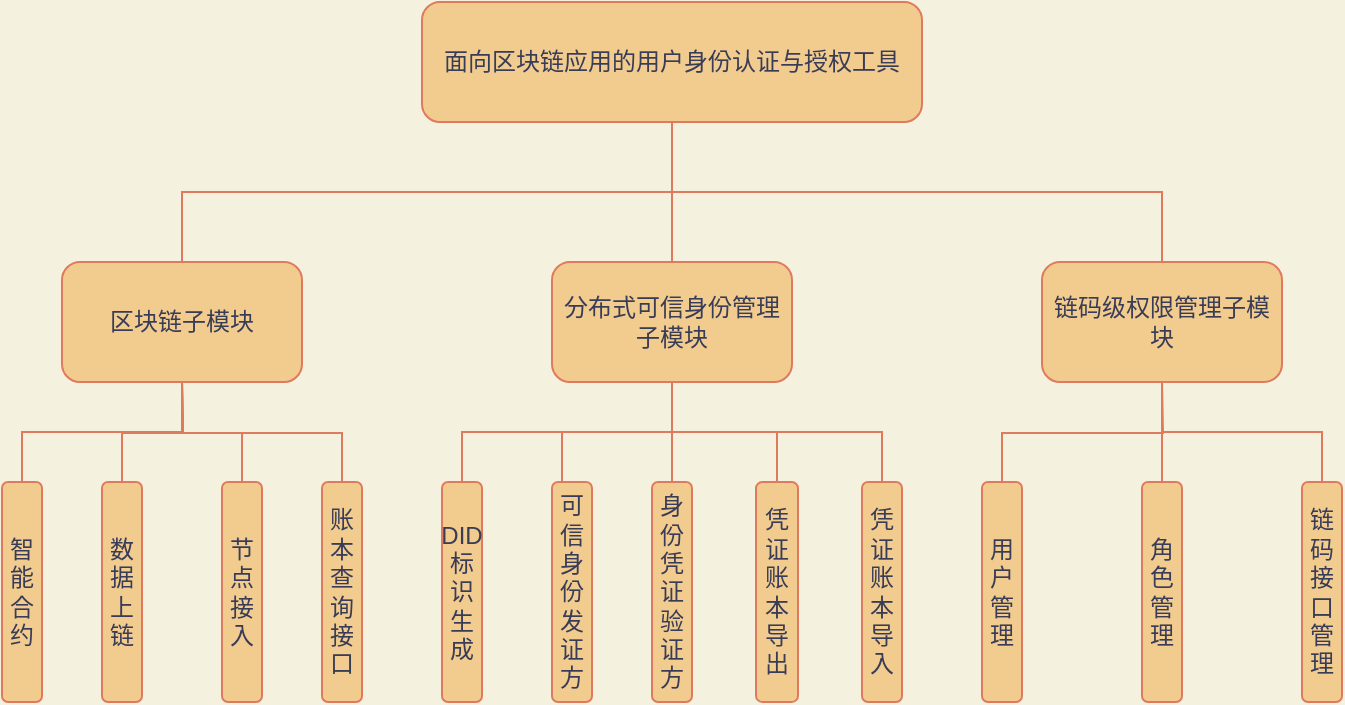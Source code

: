 <mxfile version="17.4.5" type="github">
  <diagram id="ghcUfPf-tJmSUkZoqm0j" name="Page-1">
    <mxGraphModel dx="1209" dy="773" grid="1" gridSize="10" guides="1" tooltips="1" connect="1" arrows="1" fold="1" page="1" pageScale="1" pageWidth="827" pageHeight="1169" background="#F4F1DE" math="0" shadow="0">
      <root>
        <mxCell id="0" />
        <mxCell id="1" parent="0" />
        <mxCell id="dAincey384vPkBa2ydyc-23" style="edgeStyle=orthogonalEdgeStyle;rounded=0;orthogonalLoop=1;jettySize=auto;html=1;exitX=0.5;exitY=1;exitDx=0;exitDy=0;entryX=0.5;entryY=0;entryDx=0;entryDy=0;fontFamily=Helvetica;endArrow=none;endFill=0;labelBackgroundColor=#F4F1DE;strokeColor=#E07A5F;fontColor=#393C56;" parent="1" source="dAincey384vPkBa2ydyc-1" target="dAincey384vPkBa2ydyc-3" edge="1">
          <mxGeometry relative="1" as="geometry" />
        </mxCell>
        <mxCell id="dAincey384vPkBa2ydyc-1" value="面向区块链应用的用户身份认证与授权工具" style="rounded=1;whiteSpace=wrap;html=1;fillColor=#F2CC8F;strokeColor=#E07A5F;fontColor=#393C56;" parent="1" vertex="1">
          <mxGeometry x="260" y="60" width="250" height="60" as="geometry" />
        </mxCell>
        <mxCell id="dAincey384vPkBa2ydyc-25" style="edgeStyle=orthogonalEdgeStyle;rounded=0;orthogonalLoop=1;jettySize=auto;html=1;exitX=0.5;exitY=0;exitDx=0;exitDy=0;entryX=0.5;entryY=1;entryDx=0;entryDy=0;fontFamily=Helvetica;endArrow=none;endFill=0;labelBackgroundColor=#F4F1DE;strokeColor=#E07A5F;fontColor=#393C56;" parent="1" source="dAincey384vPkBa2ydyc-2" target="dAincey384vPkBa2ydyc-1" edge="1">
          <mxGeometry relative="1" as="geometry" />
        </mxCell>
        <mxCell id="dAincey384vPkBa2ydyc-2" value="区块链子模块" style="rounded=1;whiteSpace=wrap;html=1;fillColor=#F2CC8F;strokeColor=#E07A5F;fontColor=#393C56;" parent="1" vertex="1">
          <mxGeometry x="80" y="190" width="120" height="60" as="geometry" />
        </mxCell>
        <mxCell id="dAincey384vPkBa2ydyc-3" value="分布式可信身份管理子模块" style="rounded=1;whiteSpace=wrap;html=1;fillColor=#F2CC8F;strokeColor=#E07A5F;fontColor=#393C56;" parent="1" vertex="1">
          <mxGeometry x="325" y="190" width="120" height="60" as="geometry" />
        </mxCell>
        <mxCell id="dAincey384vPkBa2ydyc-24" style="edgeStyle=orthogonalEdgeStyle;rounded=0;orthogonalLoop=1;jettySize=auto;html=1;exitX=0.5;exitY=0;exitDx=0;exitDy=0;fontFamily=Helvetica;endArrow=none;endFill=0;labelBackgroundColor=#F4F1DE;strokeColor=#E07A5F;fontColor=#393C56;" parent="1" source="dAincey384vPkBa2ydyc-4" target="dAincey384vPkBa2ydyc-1" edge="1">
          <mxGeometry relative="1" as="geometry" />
        </mxCell>
        <mxCell id="dAincey384vPkBa2ydyc-4" value="链码级权限管理子模块" style="rounded=1;whiteSpace=wrap;html=1;fillColor=#F2CC8F;strokeColor=#E07A5F;fontColor=#393C56;" parent="1" vertex="1">
          <mxGeometry x="570" y="190" width="120" height="60" as="geometry" />
        </mxCell>
        <mxCell id="dAincey384vPkBa2ydyc-27" style="edgeStyle=orthogonalEdgeStyle;rounded=0;orthogonalLoop=1;jettySize=auto;html=1;exitX=0.5;exitY=0;exitDx=0;exitDy=0;entryX=0.5;entryY=1;entryDx=0;entryDy=0;fontFamily=Helvetica;endArrow=none;endFill=0;labelBackgroundColor=#F4F1DE;strokeColor=#E07A5F;fontColor=#393C56;" parent="1" source="dAincey384vPkBa2ydyc-5" target="dAincey384vPkBa2ydyc-2" edge="1">
          <mxGeometry relative="1" as="geometry" />
        </mxCell>
        <mxCell id="dAincey384vPkBa2ydyc-5" value="智能合约" style="rounded=1;whiteSpace=wrap;html=1;imageWidth=24;imageHeight=24;fillColor=#F2CC8F;strokeColor=#E07A5F;fontColor=#393C56;" parent="1" vertex="1">
          <mxGeometry x="50" y="300" width="20" height="110" as="geometry" />
        </mxCell>
        <mxCell id="dAincey384vPkBa2ydyc-28" style="edgeStyle=orthogonalEdgeStyle;rounded=0;orthogonalLoop=1;jettySize=auto;html=1;exitX=0.5;exitY=0;exitDx=0;exitDy=0;fontFamily=Helvetica;endArrow=none;endFill=0;labelBackgroundColor=#F4F1DE;strokeColor=#E07A5F;fontColor=#393C56;" parent="1" source="dAincey384vPkBa2ydyc-6" edge="1">
          <mxGeometry relative="1" as="geometry">
            <mxPoint x="140" y="250" as="targetPoint" />
          </mxGeometry>
        </mxCell>
        <mxCell id="dAincey384vPkBa2ydyc-6" value="数据上链" style="rounded=1;whiteSpace=wrap;html=1;imageWidth=24;imageHeight=24;fillColor=#F2CC8F;strokeColor=#E07A5F;fontColor=#393C56;" parent="1" vertex="1">
          <mxGeometry x="100" y="300" width="20" height="110" as="geometry" />
        </mxCell>
        <mxCell id="dAincey384vPkBa2ydyc-29" style="edgeStyle=orthogonalEdgeStyle;rounded=0;orthogonalLoop=1;jettySize=auto;html=1;exitX=0.5;exitY=0;exitDx=0;exitDy=0;fontFamily=Helvetica;endArrow=none;endFill=0;labelBackgroundColor=#F4F1DE;strokeColor=#E07A5F;fontColor=#393C56;" parent="1" source="dAincey384vPkBa2ydyc-7" edge="1">
          <mxGeometry relative="1" as="geometry">
            <mxPoint x="140" y="250" as="targetPoint" />
          </mxGeometry>
        </mxCell>
        <mxCell id="dAincey384vPkBa2ydyc-7" value="节点接入" style="rounded=1;whiteSpace=wrap;html=1;imageWidth=24;imageHeight=24;fillColor=#F2CC8F;strokeColor=#E07A5F;fontColor=#393C56;" parent="1" vertex="1">
          <mxGeometry x="160" y="300" width="20" height="110" as="geometry" />
        </mxCell>
        <mxCell id="dAincey384vPkBa2ydyc-30" style="edgeStyle=orthogonalEdgeStyle;rounded=0;orthogonalLoop=1;jettySize=auto;html=1;exitX=0.5;exitY=0;exitDx=0;exitDy=0;fontFamily=Helvetica;endArrow=none;endFill=0;labelBackgroundColor=#F4F1DE;strokeColor=#E07A5F;fontColor=#393C56;" parent="1" source="dAincey384vPkBa2ydyc-8" edge="1">
          <mxGeometry relative="1" as="geometry">
            <mxPoint x="140" y="250" as="targetPoint" />
          </mxGeometry>
        </mxCell>
        <mxCell id="dAincey384vPkBa2ydyc-8" value="账本查询接口" style="rounded=1;whiteSpace=wrap;html=1;imageWidth=24;imageHeight=24;fillColor=#F2CC8F;strokeColor=#E07A5F;fontColor=#393C56;" parent="1" vertex="1">
          <mxGeometry x="210" y="300" width="20" height="110" as="geometry" />
        </mxCell>
        <mxCell id="dAincey384vPkBa2ydyc-38" style="edgeStyle=orthogonalEdgeStyle;rounded=0;orthogonalLoop=1;jettySize=auto;html=1;exitX=0.5;exitY=0;exitDx=0;exitDy=0;fontFamily=Helvetica;endArrow=none;endFill=0;labelBackgroundColor=#F4F1DE;strokeColor=#E07A5F;fontColor=#393C56;" parent="1" source="dAincey384vPkBa2ydyc-9" target="dAincey384vPkBa2ydyc-3" edge="1">
          <mxGeometry relative="1" as="geometry" />
        </mxCell>
        <mxCell id="dAincey384vPkBa2ydyc-9" value="DID标识生成" style="rounded=1;whiteSpace=wrap;html=1;fontFamily=Helvetica;imageWidth=24;imageHeight=24;fillColor=#F2CC8F;strokeColor=#E07A5F;fontColor=#393C56;" parent="1" vertex="1">
          <mxGeometry x="270" y="300" width="20" height="110" as="geometry" />
        </mxCell>
        <mxCell id="dAincey384vPkBa2ydyc-37" style="edgeStyle=orthogonalEdgeStyle;rounded=0;orthogonalLoop=1;jettySize=auto;html=1;exitX=0.25;exitY=0;exitDx=0;exitDy=0;fontFamily=Helvetica;endArrow=none;endFill=0;labelBackgroundColor=#F4F1DE;strokeColor=#E07A5F;fontColor=#393C56;" parent="1" source="dAincey384vPkBa2ydyc-10" target="dAincey384vPkBa2ydyc-3" edge="1">
          <mxGeometry relative="1" as="geometry" />
        </mxCell>
        <mxCell id="dAincey384vPkBa2ydyc-10" value="可信身份发证方" style="rounded=1;whiteSpace=wrap;html=1;fontFamily=Helvetica;imageWidth=24;imageHeight=24;fillColor=#F2CC8F;strokeColor=#E07A5F;fontColor=#393C56;" parent="1" vertex="1">
          <mxGeometry x="325" y="300" width="20" height="110" as="geometry" />
        </mxCell>
        <mxCell id="dAincey384vPkBa2ydyc-34" style="edgeStyle=orthogonalEdgeStyle;rounded=0;orthogonalLoop=1;jettySize=auto;html=1;exitX=0.5;exitY=0;exitDx=0;exitDy=0;entryX=0.5;entryY=1;entryDx=0;entryDy=0;fontFamily=Helvetica;endArrow=none;endFill=0;labelBackgroundColor=#F4F1DE;strokeColor=#E07A5F;fontColor=#393C56;" parent="1" source="dAincey384vPkBa2ydyc-11" target="dAincey384vPkBa2ydyc-3" edge="1">
          <mxGeometry relative="1" as="geometry" />
        </mxCell>
        <mxCell id="dAincey384vPkBa2ydyc-11" value="身份凭证验证方" style="rounded=1;whiteSpace=wrap;html=1;fontFamily=Helvetica;imageWidth=24;imageHeight=24;fillColor=#F2CC8F;strokeColor=#E07A5F;fontColor=#393C56;" parent="1" vertex="1">
          <mxGeometry x="375" y="300" width="20" height="110" as="geometry" />
        </mxCell>
        <mxCell id="dAincey384vPkBa2ydyc-35" style="edgeStyle=orthogonalEdgeStyle;rounded=0;orthogonalLoop=1;jettySize=auto;html=1;exitX=0.5;exitY=0;exitDx=0;exitDy=0;fontFamily=Helvetica;endArrow=none;endFill=0;labelBackgroundColor=#F4F1DE;strokeColor=#E07A5F;fontColor=#393C56;" parent="1" source="dAincey384vPkBa2ydyc-12" target="dAincey384vPkBa2ydyc-3" edge="1">
          <mxGeometry relative="1" as="geometry" />
        </mxCell>
        <mxCell id="dAincey384vPkBa2ydyc-12" value="凭证账本导出" style="rounded=1;whiteSpace=wrap;html=1;fontFamily=Helvetica;imageWidth=24;imageHeight=24;fillColor=#F2CC8F;strokeColor=#E07A5F;fontColor=#393C56;" parent="1" vertex="1">
          <mxGeometry x="427" y="300" width="21" height="110" as="geometry" />
        </mxCell>
        <mxCell id="dAincey384vPkBa2ydyc-44" style="edgeStyle=orthogonalEdgeStyle;rounded=0;orthogonalLoop=1;jettySize=auto;html=1;exitX=0.5;exitY=0;exitDx=0;exitDy=0;fontFamily=Helvetica;endArrow=none;endFill=0;labelBackgroundColor=#F4F1DE;strokeColor=#E07A5F;fontColor=#393C56;" parent="1" source="dAincey384vPkBa2ydyc-14" edge="1">
          <mxGeometry relative="1" as="geometry">
            <mxPoint x="630" y="250" as="targetPoint" />
          </mxGeometry>
        </mxCell>
        <mxCell id="dAincey384vPkBa2ydyc-14" value="用户管理" style="rounded=1;whiteSpace=wrap;html=1;fontFamily=Helvetica;imageWidth=24;imageHeight=24;fillColor=#F2CC8F;strokeColor=#E07A5F;fontColor=#393C56;" parent="1" vertex="1">
          <mxGeometry x="540" y="300" width="20" height="110" as="geometry" />
        </mxCell>
        <mxCell id="dAincey384vPkBa2ydyc-43" style="edgeStyle=orthogonalEdgeStyle;rounded=0;orthogonalLoop=1;jettySize=auto;html=1;exitX=0.5;exitY=0;exitDx=0;exitDy=0;fontFamily=Helvetica;endArrow=none;endFill=0;labelBackgroundColor=#F4F1DE;strokeColor=#E07A5F;fontColor=#393C56;" parent="1" source="dAincey384vPkBa2ydyc-15" edge="1">
          <mxGeometry relative="1" as="geometry">
            <mxPoint x="630" y="250" as="targetPoint" />
          </mxGeometry>
        </mxCell>
        <mxCell id="dAincey384vPkBa2ydyc-15" value="角色管理" style="rounded=1;whiteSpace=wrap;html=1;fontFamily=Helvetica;imageWidth=24;imageHeight=24;fillColor=#F2CC8F;strokeColor=#E07A5F;fontColor=#393C56;" parent="1" vertex="1">
          <mxGeometry x="620" y="300" width="20" height="110" as="geometry" />
        </mxCell>
        <mxCell id="dAincey384vPkBa2ydyc-40" style="edgeStyle=orthogonalEdgeStyle;rounded=0;orthogonalLoop=1;jettySize=auto;html=1;exitX=0.5;exitY=0;exitDx=0;exitDy=0;entryX=0.5;entryY=1;entryDx=0;entryDy=0;fontFamily=Helvetica;endArrow=none;endFill=0;labelBackgroundColor=#F4F1DE;strokeColor=#E07A5F;fontColor=#393C56;" parent="1" source="dAincey384vPkBa2ydyc-16" target="dAincey384vPkBa2ydyc-4" edge="1">
          <mxGeometry relative="1" as="geometry" />
        </mxCell>
        <mxCell id="dAincey384vPkBa2ydyc-16" value="链码接口管理" style="rounded=1;whiteSpace=wrap;html=1;fontFamily=Helvetica;imageWidth=24;imageHeight=24;fillColor=#F2CC8F;strokeColor=#E07A5F;fontColor=#393C56;" parent="1" vertex="1">
          <mxGeometry x="700" y="300" width="20" height="110" as="geometry" />
        </mxCell>
        <mxCell id="dAincey384vPkBa2ydyc-36" style="edgeStyle=orthogonalEdgeStyle;rounded=0;orthogonalLoop=1;jettySize=auto;html=1;exitX=0.5;exitY=0;exitDx=0;exitDy=0;fontFamily=Helvetica;endArrow=none;endFill=0;labelBackgroundColor=#F4F1DE;strokeColor=#E07A5F;fontColor=#393C56;" parent="1" source="dAincey384vPkBa2ydyc-22" target="dAincey384vPkBa2ydyc-3" edge="1">
          <mxGeometry relative="1" as="geometry" />
        </mxCell>
        <mxCell id="dAincey384vPkBa2ydyc-22" value="凭证账本导入" style="rounded=1;whiteSpace=wrap;html=1;fontFamily=Helvetica;imageWidth=24;imageHeight=24;fillColor=#F2CC8F;strokeColor=#E07A5F;fontColor=#393C56;" parent="1" vertex="1">
          <mxGeometry x="480" y="300" width="20" height="110" as="geometry" />
        </mxCell>
      </root>
    </mxGraphModel>
  </diagram>
</mxfile>
